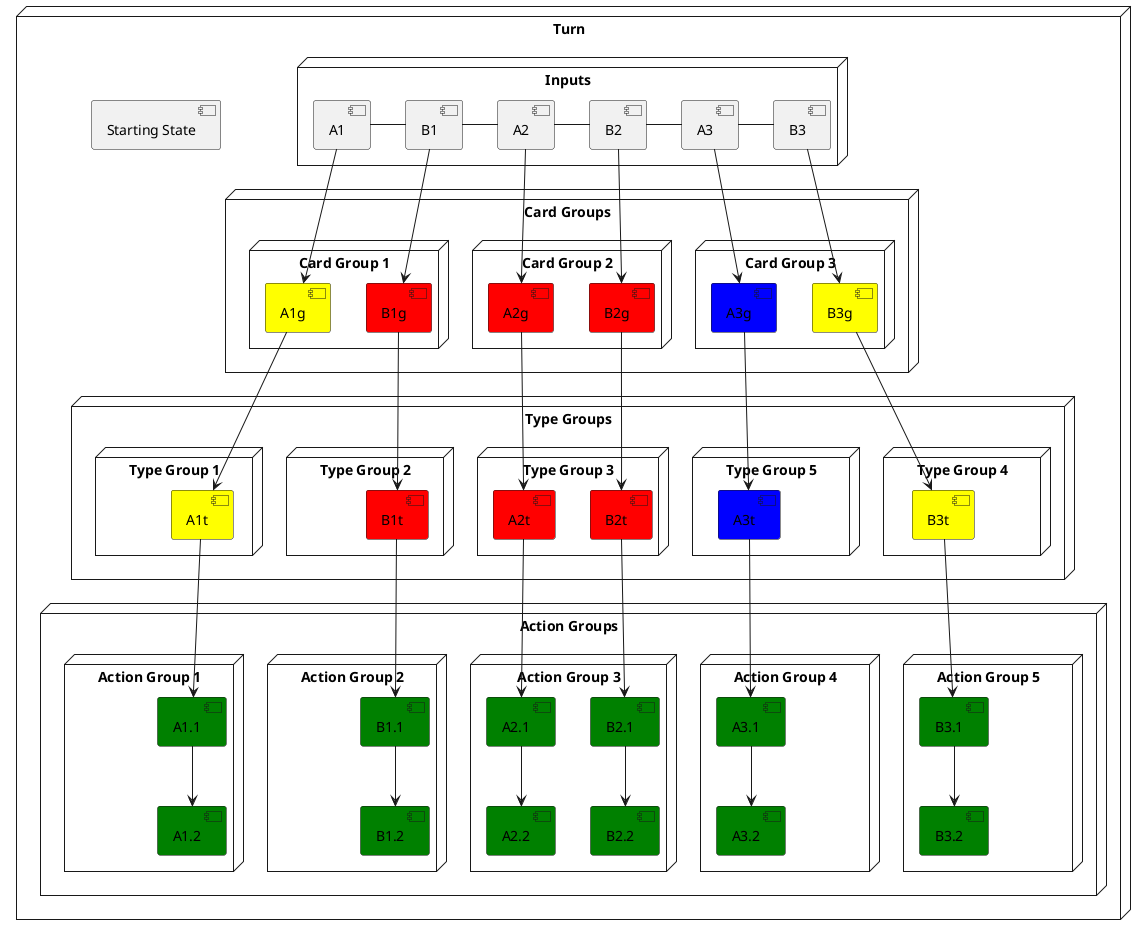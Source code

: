 @startuml TurnAnatomy

node "Turn" {
    ["Starting State"]
    node "Inputs" {
        ["A1"]
        ["B1"]
        ["A2"]
        ["B2"]
        ["A3"]
        ["B3"]

        ' Enforce ordering
        ["A1"] - ["B1"]
        ["B1"] - ["A2"]
        ["A2"] - ["B2"]
        ["B2"] - ["A3"]
        ["A3"] - ["B3"]
    }

    node "Card Groups" {
        node "Card Group 1" {
            ["A1g"] #Yellow
            ["A1"] --> ["A1g"]
            ["B1g"] #Red
            ["B1"] --> ["B1g"]
        }

        node "Card Group 2" {
            ["A2g"] #Red
            ["A2"] --> ["A2g"]
            ["B2g"] #Red
            ["B2"] --> ["B2g"]
        }

        node "Card Group 3" {
            ["A3g"] #Blue
            ["A3"] --> ["A3g"]
            ["B3g"] #Yellow
            ["B3"] --> ["B3g"]
        }
    }

    node "Type Groups" {
        node "Type Group 1" {
            ["A1t"] #Yellow
            ["A1g"] --> ["A1t"]

        }

        node "Type Group 2" {
            ["B1t"] #Red
            ["B1g"] --> ["B1t"]
        }

        node "Type Group 3" {
            ["A2t"] #Red
            ["A2g"] --> ["A2t"]
            ["B2t"] #Red
            ["B2g"] --> ["B2t"]
        }

        node "Type Group 4" {
            ["B3t"] #Yellow
            ["B3g"] --> ["B3t"]
        }

        node "Type Group 5" {
            ["A3t"] #Blue
            ["A3g"] --> ["A3t"]
        }
    }

    node "Action Groups" {
        node "Action Group 1" {
            ["A1.1"] #Green
            ["A1.2"] #Green
            ["A1.1"] --> ["A1.2"]
        }

        ["A1t"] --> ["A1.1"]

        node "Action Group 2" {
            ["B1.1"] #Green
            ["B1.2"] #Green
            ["B1.1"] --> ["B1.2"]
        }

        ["B1t"] --> ["B1.1"]

        node "Action Group 3" {
            ["A2.1"] #Green
            ["B2.1"] #Green
            ["A2.2"] #Green
            ["B2.2"] #Green
            ["A2.1"] --> ["A2.2"]
            ["B2.1"] --> ["B2.2"]
        }

        ["A2t"] --> ["A2.1"]
        ["B2t"] --> ["B2.1"]

        node "Action Group 4" {
            ["A3.1"] #Green
            ["A3.2"] #Green
            ["A3.1"] --> ["A3.2"]
        }

        ["A3t"] --> ["A3.1"]

        node "Action Group 5" {
            ["B3.1"] #Green
            ["B3.2"] #Green
            ["B3.1"] --> ["B3.2"]
        }

        ["B3t"] --> ["B3.1"]
    }
}

@enduml